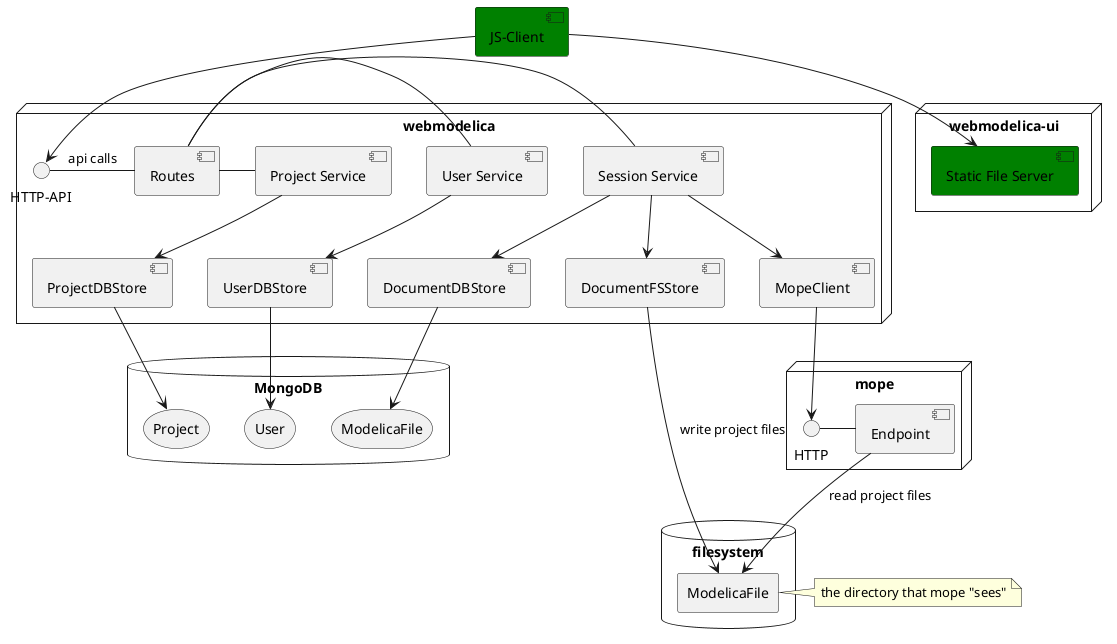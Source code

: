 @startuml

[JS-Client] #Green

node "webmodelica-ui" {
  [Static File Server] #Green
  [JS-Client] --> [Static File Server]
}

node "webmodelica" {
  () "HTTP-API" as wm_http
  [JS-Client] --> wm_http
  wm_http - [Routes] : "api calls"

  [Routes] - [Session Service]
  [Routes] - [Project Service]
  [Routes] - [User Service]

  [Project Service] --> [ProjectDBStore]
  [User Service] --> [UserDBStore]

  [Session Service] --> [DocumentFSStore]
  [Session Service] --> [DocumentDBStore]
  [Session Service] --> [MopeClient]

}

node "mope" {
  () "HTTP" as mope_http
  [MopeClient] --> mope_http
  mope_http - [Endpoint]
}

database MongoDB {
  storage User
  storage Project
  storage ModelicaFile as doc_file
}

database "filesystem" {
  rectangle ModelicaFile as fs_file
}
note left of fs_file : the directory that mope "sees"

[ProjectDBStore] --> Project
[UserDBStore] --> User
[DocumentDBStore] --> doc_file
[DocumentFSStore] --> fs_file : write project files

[Endpoint] --> fs_file : read project files
@enduml
